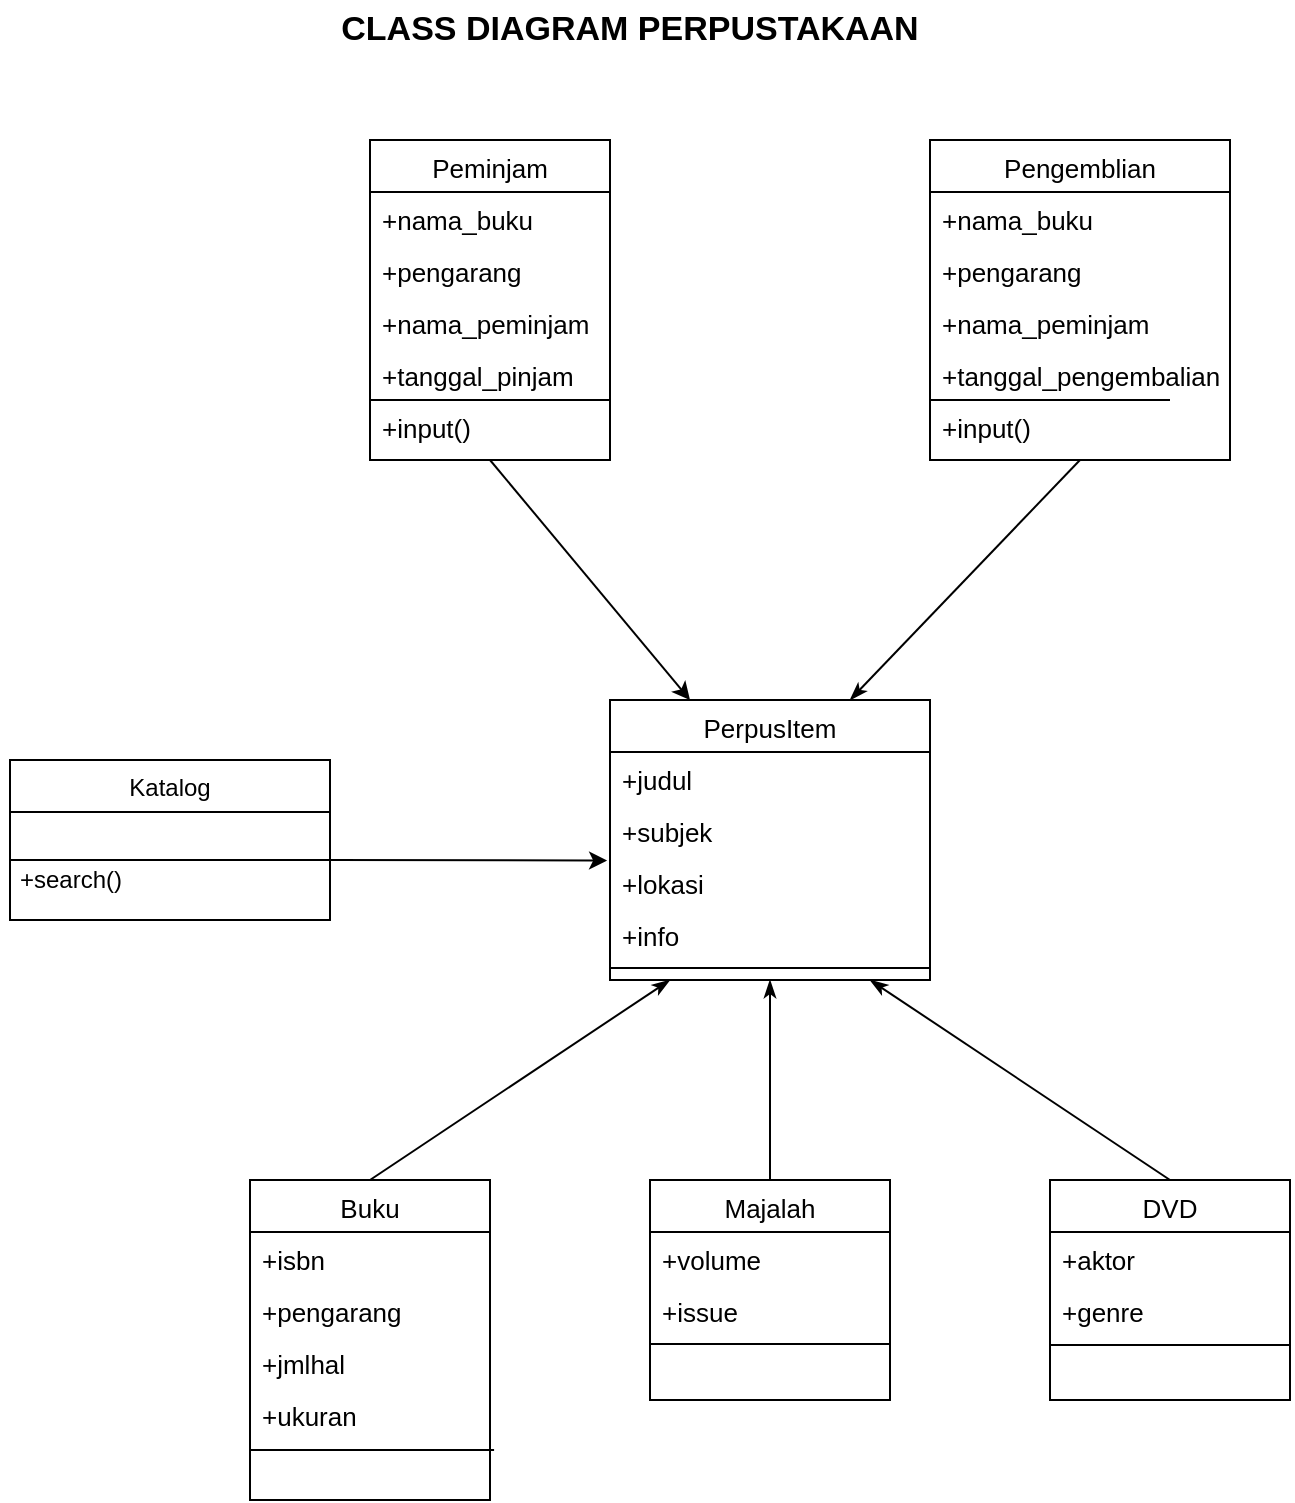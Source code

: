 <mxfile version="17.3.0" type="device"><diagram id="C5RBs43oDa-KdzZeNtuy" name="Page-1"><mxGraphModel dx="1730" dy="2067" grid="1" gridSize="10" guides="1" tooltips="1" connect="1" arrows="1" fold="1" page="1" pageScale="1" pageWidth="827" pageHeight="1169" math="0" shadow="0"><root><mxCell id="WIyWlLk6GJQsqaUBKTNV-0"/><mxCell id="WIyWlLk6GJQsqaUBKTNV-1" parent="WIyWlLk6GJQsqaUBKTNV-0"/><mxCell id="zkfFHV4jXpPFQw0GAbJ--17" value="PerpusItem" style="swimlane;fontStyle=0;align=center;verticalAlign=top;childLayout=stackLayout;horizontal=1;startSize=26;horizontalStack=0;resizeParent=1;resizeLast=0;collapsible=1;marginBottom=0;rounded=0;shadow=0;strokeWidth=1;fontSize=13;" parent="WIyWlLk6GJQsqaUBKTNV-1" vertex="1"><mxGeometry x="320" y="80" width="160" height="140" as="geometry"><mxRectangle x="550" y="140" width="160" height="26" as="alternateBounds"/></mxGeometry></mxCell><mxCell id="zkfFHV4jXpPFQw0GAbJ--18" value="+judul" style="text;align=left;verticalAlign=top;spacingLeft=4;spacingRight=4;overflow=hidden;rotatable=0;points=[[0,0.5],[1,0.5]];portConstraint=eastwest;fontSize=13;" parent="zkfFHV4jXpPFQw0GAbJ--17" vertex="1"><mxGeometry y="26" width="160" height="26" as="geometry"/></mxCell><mxCell id="zkfFHV4jXpPFQw0GAbJ--19" value="+subjek" style="text;align=left;verticalAlign=top;spacingLeft=4;spacingRight=4;overflow=hidden;rotatable=0;points=[[0,0.5],[1,0.5]];portConstraint=eastwest;rounded=0;shadow=0;html=0;fontSize=13;" parent="zkfFHV4jXpPFQw0GAbJ--17" vertex="1"><mxGeometry y="52" width="160" height="26" as="geometry"/></mxCell><mxCell id="zkfFHV4jXpPFQw0GAbJ--24" value="+lokasi" style="text;align=left;verticalAlign=top;spacingLeft=4;spacingRight=4;overflow=hidden;rotatable=0;points=[[0,0.5],[1,0.5]];portConstraint=eastwest;fontSize=13;" parent="zkfFHV4jXpPFQw0GAbJ--17" vertex="1"><mxGeometry y="78" width="160" height="26" as="geometry"/></mxCell><mxCell id="zkfFHV4jXpPFQw0GAbJ--25" value="+info" style="text;align=left;verticalAlign=top;spacingLeft=4;spacingRight=4;overflow=hidden;rotatable=0;points=[[0,0.5],[1,0.5]];portConstraint=eastwest;fontSize=13;" parent="zkfFHV4jXpPFQw0GAbJ--17" vertex="1"><mxGeometry y="104" width="160" height="26" as="geometry"/></mxCell><mxCell id="zkfFHV4jXpPFQw0GAbJ--23" value="" style="line;html=1;strokeWidth=1;align=left;verticalAlign=middle;spacingTop=-1;spacingLeft=3;spacingRight=3;rotatable=0;labelPosition=right;points=[];portConstraint=eastwest;fontSize=13;" parent="zkfFHV4jXpPFQw0GAbJ--17" vertex="1"><mxGeometry y="130" width="160" height="8" as="geometry"/></mxCell><mxCell id="D7LAhO_HqblWa0NtNSa0-2" value="Katalog" style="swimlane;fontStyle=0;align=center;verticalAlign=top;childLayout=stackLayout;horizontal=1;startSize=26;horizontalStack=0;resizeParent=1;resizeLast=0;collapsible=1;marginBottom=0;rounded=0;shadow=0;strokeWidth=1;" parent="WIyWlLk6GJQsqaUBKTNV-1" vertex="1"><mxGeometry x="20" y="110" width="160" height="80" as="geometry"><mxRectangle x="550" y="140" width="160" height="26" as="alternateBounds"/></mxGeometry></mxCell><mxCell id="D7LAhO_HqblWa0NtNSa0-8" value="" style="endArrow=none;html=1;rounded=0;" parent="WIyWlLk6GJQsqaUBKTNV-1" edge="1"><mxGeometry width="50" height="50" relative="1" as="geometry"><mxPoint x="20" y="160" as="sourcePoint"/><mxPoint x="180" y="160" as="targetPoint"/></mxGeometry></mxCell><mxCell id="D7LAhO_HqblWa0NtNSa0-13" value="+search()" style="text;html=1;align=center;verticalAlign=middle;resizable=0;points=[];autosize=1;strokeColor=none;fillColor=none;" parent="WIyWlLk6GJQsqaUBKTNV-1" vertex="1"><mxGeometry x="15" y="160" width="70" height="20" as="geometry"/></mxCell><mxCell id="D7LAhO_HqblWa0NtNSa0-14" value="Majalah" style="swimlane;fontStyle=0;align=center;verticalAlign=top;childLayout=stackLayout;horizontal=1;startSize=26;horizontalStack=0;resizeParent=1;resizeLast=0;collapsible=1;marginBottom=0;rounded=0;shadow=0;strokeWidth=1;fontSize=13;" parent="WIyWlLk6GJQsqaUBKTNV-1" vertex="1"><mxGeometry x="340" y="320" width="120" height="110" as="geometry"><mxRectangle x="550" y="140" width="160" height="26" as="alternateBounds"/></mxGeometry></mxCell><mxCell id="D7LAhO_HqblWa0NtNSa0-15" value="+volume" style="text;align=left;verticalAlign=top;spacingLeft=4;spacingRight=4;overflow=hidden;rotatable=0;points=[[0,0.5],[1,0.5]];portConstraint=eastwest;fontSize=13;" parent="D7LAhO_HqblWa0NtNSa0-14" vertex="1"><mxGeometry y="26" width="120" height="26" as="geometry"/></mxCell><mxCell id="D7LAhO_HqblWa0NtNSa0-16" value="+issue" style="text;align=left;verticalAlign=top;spacingLeft=4;spacingRight=4;overflow=hidden;rotatable=0;points=[[0,0.5],[1,0.5]];portConstraint=eastwest;rounded=0;shadow=0;html=0;fontSize=13;" parent="D7LAhO_HqblWa0NtNSa0-14" vertex="1"><mxGeometry y="52" width="120" height="26" as="geometry"/></mxCell><mxCell id="D7LAhO_HqblWa0NtNSa0-17" value="" style="line;html=1;strokeWidth=1;align=left;verticalAlign=middle;spacingTop=-1;spacingLeft=3;spacingRight=3;rotatable=0;labelPosition=right;points=[];portConstraint=eastwest;fontSize=13;" parent="D7LAhO_HqblWa0NtNSa0-14" vertex="1"><mxGeometry y="78" width="120" height="8" as="geometry"/></mxCell><mxCell id="D7LAhO_HqblWa0NtNSa0-20" value="Buku" style="swimlane;fontStyle=0;align=center;verticalAlign=top;childLayout=stackLayout;horizontal=1;startSize=26;horizontalStack=0;resizeParent=1;resizeLast=0;collapsible=1;marginBottom=0;rounded=0;shadow=0;strokeWidth=1;fontSize=13;" parent="WIyWlLk6GJQsqaUBKTNV-1" vertex="1"><mxGeometry x="140" y="320" width="120" height="160" as="geometry"><mxRectangle x="550" y="140" width="160" height="26" as="alternateBounds"/></mxGeometry></mxCell><mxCell id="D7LAhO_HqblWa0NtNSa0-21" value="+isbn" style="text;align=left;verticalAlign=top;spacingLeft=4;spacingRight=4;overflow=hidden;rotatable=0;points=[[0,0.5],[1,0.5]];portConstraint=eastwest;fontSize=13;" parent="D7LAhO_HqblWa0NtNSa0-20" vertex="1"><mxGeometry y="26" width="120" height="26" as="geometry"/></mxCell><mxCell id="D7LAhO_HqblWa0NtNSa0-22" value="+pengarang" style="text;align=left;verticalAlign=top;spacingLeft=4;spacingRight=4;overflow=hidden;rotatable=0;points=[[0,0.5],[1,0.5]];portConstraint=eastwest;rounded=0;shadow=0;html=0;fontSize=13;" parent="D7LAhO_HqblWa0NtNSa0-20" vertex="1"><mxGeometry y="52" width="120" height="26" as="geometry"/></mxCell><mxCell id="D7LAhO_HqblWa0NtNSa0-24" value="+jmlhal" style="text;align=left;verticalAlign=top;spacingLeft=4;spacingRight=4;overflow=hidden;rotatable=0;points=[[0,0.5],[1,0.5]];portConstraint=eastwest;rounded=0;shadow=0;html=0;fontSize=13;" parent="D7LAhO_HqblWa0NtNSa0-20" vertex="1"><mxGeometry y="78" width="120" height="26" as="geometry"/></mxCell><mxCell id="D7LAhO_HqblWa0NtNSa0-25" value="+ukuran" style="text;align=left;verticalAlign=top;spacingLeft=4;spacingRight=4;overflow=hidden;rotatable=0;points=[[0,0.5],[1,0.5]];portConstraint=eastwest;rounded=0;shadow=0;html=0;fontSize=13;" parent="D7LAhO_HqblWa0NtNSa0-20" vertex="1"><mxGeometry y="104" width="120" height="26" as="geometry"/></mxCell><mxCell id="D7LAhO_HqblWa0NtNSa0-26" value="" style="endArrow=none;html=1;rounded=0;entryX=1.017;entryY=1.192;entryDx=0;entryDy=0;entryPerimeter=0;fontSize=13;" parent="D7LAhO_HqblWa0NtNSa0-20" target="D7LAhO_HqblWa0NtNSa0-25" edge="1"><mxGeometry width="50" height="50" relative="1" as="geometry"><mxPoint y="135" as="sourcePoint"/><mxPoint x="190" y="110" as="targetPoint"/></mxGeometry></mxCell><mxCell id="D7LAhO_HqblWa0NtNSa0-27" value="DVD" style="swimlane;fontStyle=0;align=center;verticalAlign=top;childLayout=stackLayout;horizontal=1;startSize=26;horizontalStack=0;resizeParent=1;resizeLast=0;collapsible=1;marginBottom=0;rounded=0;shadow=0;strokeWidth=1;fontSize=13;" parent="WIyWlLk6GJQsqaUBKTNV-1" vertex="1"><mxGeometry x="540" y="320" width="120" height="110" as="geometry"><mxRectangle x="550" y="140" width="160" height="26" as="alternateBounds"/></mxGeometry></mxCell><mxCell id="D7LAhO_HqblWa0NtNSa0-28" value="+aktor" style="text;align=left;verticalAlign=top;spacingLeft=4;spacingRight=4;overflow=hidden;rotatable=0;points=[[0,0.5],[1,0.5]];portConstraint=eastwest;fontSize=13;" parent="D7LAhO_HqblWa0NtNSa0-27" vertex="1"><mxGeometry y="26" width="120" height="26" as="geometry"/></mxCell><mxCell id="D7LAhO_HqblWa0NtNSa0-29" value="+genre" style="text;align=left;verticalAlign=top;spacingLeft=4;spacingRight=4;overflow=hidden;rotatable=0;points=[[0,0.5],[1,0.5]];portConstraint=eastwest;rounded=0;shadow=0;html=0;fontSize=13;" parent="D7LAhO_HqblWa0NtNSa0-27" vertex="1"><mxGeometry y="52" width="120" height="26" as="geometry"/></mxCell><mxCell id="D7LAhO_HqblWa0NtNSa0-34" value="" style="endArrow=none;html=1;rounded=0;exitX=1;exitY=0.75;exitDx=0;exitDy=0;entryX=0;entryY=0.75;entryDx=0;entryDy=0;fontSize=13;" parent="WIyWlLk6GJQsqaUBKTNV-1" source="D7LAhO_HqblWa0NtNSa0-27" target="D7LAhO_HqblWa0NtNSa0-27" edge="1"><mxGeometry width="50" height="50" relative="1" as="geometry"><mxPoint x="280" y="380" as="sourcePoint"/><mxPoint x="330" y="330" as="targetPoint"/></mxGeometry></mxCell><mxCell id="D7LAhO_HqblWa0NtNSa0-35" value="Peminjam" style="swimlane;fontStyle=0;align=center;verticalAlign=top;childLayout=stackLayout;horizontal=1;startSize=26;horizontalStack=0;resizeParent=1;resizeLast=0;collapsible=1;marginBottom=0;rounded=0;shadow=0;strokeWidth=1;fontSize=13;" parent="WIyWlLk6GJQsqaUBKTNV-1" vertex="1"><mxGeometry x="200" y="-200" width="120" height="160" as="geometry"><mxRectangle x="550" y="140" width="160" height="26" as="alternateBounds"/></mxGeometry></mxCell><mxCell id="D7LAhO_HqblWa0NtNSa0-36" value="+nama_buku" style="text;align=left;verticalAlign=top;spacingLeft=4;spacingRight=4;overflow=hidden;rotatable=0;points=[[0,0.5],[1,0.5]];portConstraint=eastwest;fontSize=13;" parent="D7LAhO_HqblWa0NtNSa0-35" vertex="1"><mxGeometry y="26" width="120" height="26" as="geometry"/></mxCell><mxCell id="D7LAhO_HqblWa0NtNSa0-37" value="+pengarang" style="text;align=left;verticalAlign=top;spacingLeft=4;spacingRight=4;overflow=hidden;rotatable=0;points=[[0,0.5],[1,0.5]];portConstraint=eastwest;rounded=0;shadow=0;html=0;fontSize=13;" parent="D7LAhO_HqblWa0NtNSa0-35" vertex="1"><mxGeometry y="52" width="120" height="26" as="geometry"/></mxCell><mxCell id="D7LAhO_HqblWa0NtNSa0-39" value="+nama_peminjam" style="text;align=left;verticalAlign=top;spacingLeft=4;spacingRight=4;overflow=hidden;rotatable=0;points=[[0,0.5],[1,0.5]];portConstraint=eastwest;rounded=0;shadow=0;html=0;fontSize=13;" parent="D7LAhO_HqblWa0NtNSa0-35" vertex="1"><mxGeometry y="78" width="120" height="26" as="geometry"/></mxCell><mxCell id="D7LAhO_HqblWa0NtNSa0-40" value="+tanggal_pinjam" style="text;align=left;verticalAlign=top;spacingLeft=4;spacingRight=4;overflow=hidden;rotatable=0;points=[[0,0.5],[1,0.5]];portConstraint=eastwest;rounded=0;shadow=0;html=0;fontSize=13;" parent="D7LAhO_HqblWa0NtNSa0-35" vertex="1"><mxGeometry y="104" width="120" height="26" as="geometry"/></mxCell><mxCell id="D7LAhO_HqblWa0NtNSa0-41" value="" style="endArrow=none;html=1;rounded=0;fontSize=13;" parent="D7LAhO_HqblWa0NtNSa0-35" edge="1"><mxGeometry width="50" height="50" relative="1" as="geometry"><mxPoint y="130" as="sourcePoint"/><mxPoint x="120" y="130" as="targetPoint"/></mxGeometry></mxCell><mxCell id="D7LAhO_HqblWa0NtNSa0-43" value="+input()" style="text;align=left;verticalAlign=top;spacingLeft=4;spacingRight=4;overflow=hidden;rotatable=0;points=[[0,0.5],[1,0.5]];portConstraint=eastwest;rounded=0;shadow=0;html=0;fontSize=13;" parent="D7LAhO_HqblWa0NtNSa0-35" vertex="1"><mxGeometry y="130" width="120" height="20" as="geometry"/></mxCell><mxCell id="D7LAhO_HqblWa0NtNSa0-44" value="Pengemblian" style="swimlane;fontStyle=0;align=center;verticalAlign=top;childLayout=stackLayout;horizontal=1;startSize=26;horizontalStack=0;resizeParent=1;resizeLast=0;collapsible=1;marginBottom=0;rounded=0;shadow=0;strokeWidth=1;fontSize=13;" parent="WIyWlLk6GJQsqaUBKTNV-1" vertex="1"><mxGeometry x="480" y="-200" width="150" height="160" as="geometry"><mxRectangle x="550" y="140" width="160" height="26" as="alternateBounds"/></mxGeometry></mxCell><mxCell id="D7LAhO_HqblWa0NtNSa0-45" value="+nama_buku" style="text;align=left;verticalAlign=top;spacingLeft=4;spacingRight=4;overflow=hidden;rotatable=0;points=[[0,0.5],[1,0.5]];portConstraint=eastwest;fontSize=13;" parent="D7LAhO_HqblWa0NtNSa0-44" vertex="1"><mxGeometry y="26" width="150" height="26" as="geometry"/></mxCell><mxCell id="D7LAhO_HqblWa0NtNSa0-46" value="+pengarang" style="text;align=left;verticalAlign=top;spacingLeft=4;spacingRight=4;overflow=hidden;rotatable=0;points=[[0,0.5],[1,0.5]];portConstraint=eastwest;rounded=0;shadow=0;html=0;fontSize=13;" parent="D7LAhO_HqblWa0NtNSa0-44" vertex="1"><mxGeometry y="52" width="150" height="26" as="geometry"/></mxCell><mxCell id="D7LAhO_HqblWa0NtNSa0-47" value="+nama_peminjam" style="text;align=left;verticalAlign=top;spacingLeft=4;spacingRight=4;overflow=hidden;rotatable=0;points=[[0,0.5],[1,0.5]];portConstraint=eastwest;rounded=0;shadow=0;html=0;fontSize=13;" parent="D7LAhO_HqblWa0NtNSa0-44" vertex="1"><mxGeometry y="78" width="150" height="26" as="geometry"/></mxCell><mxCell id="D7LAhO_HqblWa0NtNSa0-48" value="+tanggal_pengembalian" style="text;align=left;verticalAlign=top;spacingLeft=4;spacingRight=4;overflow=hidden;rotatable=0;points=[[0,0.5],[1,0.5]];portConstraint=eastwest;rounded=0;shadow=0;html=0;fontSize=13;" parent="D7LAhO_HqblWa0NtNSa0-44" vertex="1"><mxGeometry y="104" width="150" height="26" as="geometry"/></mxCell><mxCell id="D7LAhO_HqblWa0NtNSa0-49" value="" style="endArrow=none;html=1;rounded=0;fontSize=13;" parent="D7LAhO_HqblWa0NtNSa0-44" edge="1"><mxGeometry width="50" height="50" relative="1" as="geometry"><mxPoint y="130" as="sourcePoint"/><mxPoint x="120" y="130" as="targetPoint"/></mxGeometry></mxCell><mxCell id="D7LAhO_HqblWa0NtNSa0-50" value="+input()" style="text;align=left;verticalAlign=top;spacingLeft=4;spacingRight=4;overflow=hidden;rotatable=0;points=[[0,0.5],[1,0.5]];portConstraint=eastwest;rounded=0;shadow=0;html=0;fontSize=13;" parent="D7LAhO_HqblWa0NtNSa0-44" vertex="1"><mxGeometry y="130" width="150" height="20" as="geometry"/></mxCell><mxCell id="D7LAhO_HqblWa0NtNSa0-51" value="" style="endArrow=classicThin;endSize=6;endFill=1;html=1;rounded=0;exitX=0.5;exitY=0;exitDx=0;exitDy=0;fontSize=13;" parent="WIyWlLk6GJQsqaUBKTNV-1" source="D7LAhO_HqblWa0NtNSa0-20" edge="1"><mxGeometry width="160" relative="1" as="geometry"><mxPoint x="410" y="370" as="sourcePoint"/><mxPoint x="350" y="220" as="targetPoint"/></mxGeometry></mxCell><mxCell id="D7LAhO_HqblWa0NtNSa0-52" value="" style="endArrow=classicThin;endSize=6;endFill=1;html=1;rounded=0;entryX=0.5;entryY=1;entryDx=0;entryDy=0;fontSize=13;" parent="WIyWlLk6GJQsqaUBKTNV-1" target="zkfFHV4jXpPFQw0GAbJ--17" edge="1"><mxGeometry width="160" relative="1" as="geometry"><mxPoint x="400" y="320" as="sourcePoint"/><mxPoint x="370" y="230" as="targetPoint"/></mxGeometry></mxCell><mxCell id="D7LAhO_HqblWa0NtNSa0-53" value="" style="endArrow=classicThin;endSize=6;endFill=1;html=1;rounded=0;exitX=0.5;exitY=0;exitDx=0;exitDy=0;fontSize=13;" parent="WIyWlLk6GJQsqaUBKTNV-1" source="D7LAhO_HqblWa0NtNSa0-27" edge="1"><mxGeometry width="160" relative="1" as="geometry"><mxPoint x="530" y="320" as="sourcePoint"/><mxPoint x="450" y="220" as="targetPoint"/></mxGeometry></mxCell><mxCell id="D7LAhO_HqblWa0NtNSa0-54" value="" style="endArrow=classicThin;endSize=6;endFill=1;html=1;rounded=0;entryX=0.75;entryY=0;entryDx=0;entryDy=0;exitX=0.5;exitY=1;exitDx=0;exitDy=0;fontSize=13;" parent="WIyWlLk6GJQsqaUBKTNV-1" source="D7LAhO_HqblWa0NtNSa0-44" target="zkfFHV4jXpPFQw0GAbJ--17" edge="1"><mxGeometry width="160" relative="1" as="geometry"><mxPoint x="370" y="70" as="sourcePoint"/><mxPoint x="370" y="-30" as="targetPoint"/></mxGeometry></mxCell><mxCell id="D7LAhO_HqblWa0NtNSa0-55" value="" style="endArrow=classic;endSize=6;endFill=1;html=1;rounded=0;entryX=0.25;entryY=0;entryDx=0;entryDy=0;exitX=0.5;exitY=1;exitDx=0;exitDy=0;fontSize=13;strokeWidth=1;" parent="WIyWlLk6GJQsqaUBKTNV-1" source="D7LAhO_HqblWa0NtNSa0-35" target="zkfFHV4jXpPFQw0GAbJ--17" edge="1"><mxGeometry width="160" relative="1" as="geometry"><mxPoint x="550" y="-30" as="sourcePoint"/><mxPoint x="450" y="90" as="targetPoint"/></mxGeometry></mxCell><mxCell id="D7LAhO_HqblWa0NtNSa0-70" value="" style="endArrow=classic;html=1;rounded=0;fontSize=13;entryX=-0.009;entryY=0.087;entryDx=0;entryDy=0;entryPerimeter=0;endFill=1;" parent="WIyWlLk6GJQsqaUBKTNV-1" target="zkfFHV4jXpPFQw0GAbJ--24" edge="1"><mxGeometry width="50" height="50" relative="1" as="geometry"><mxPoint x="180" y="160" as="sourcePoint"/><mxPoint x="300" y="160" as="targetPoint"/></mxGeometry></mxCell><mxCell id="0yBcufhWX54Qm9YaUFPs-0" value="&lt;b&gt;&lt;font style=&quot;font-size: 17px&quot;&gt;CLASS DIAGRAM PERPUSTAKAAN&lt;/font&gt;&lt;/b&gt;" style="text;html=1;strokeColor=none;fillColor=none;align=center;verticalAlign=middle;whiteSpace=wrap;rounded=0;" vertex="1" parent="WIyWlLk6GJQsqaUBKTNV-1"><mxGeometry x="160" y="-270" width="340" height="30" as="geometry"/></mxCell></root></mxGraphModel></diagram></mxfile>